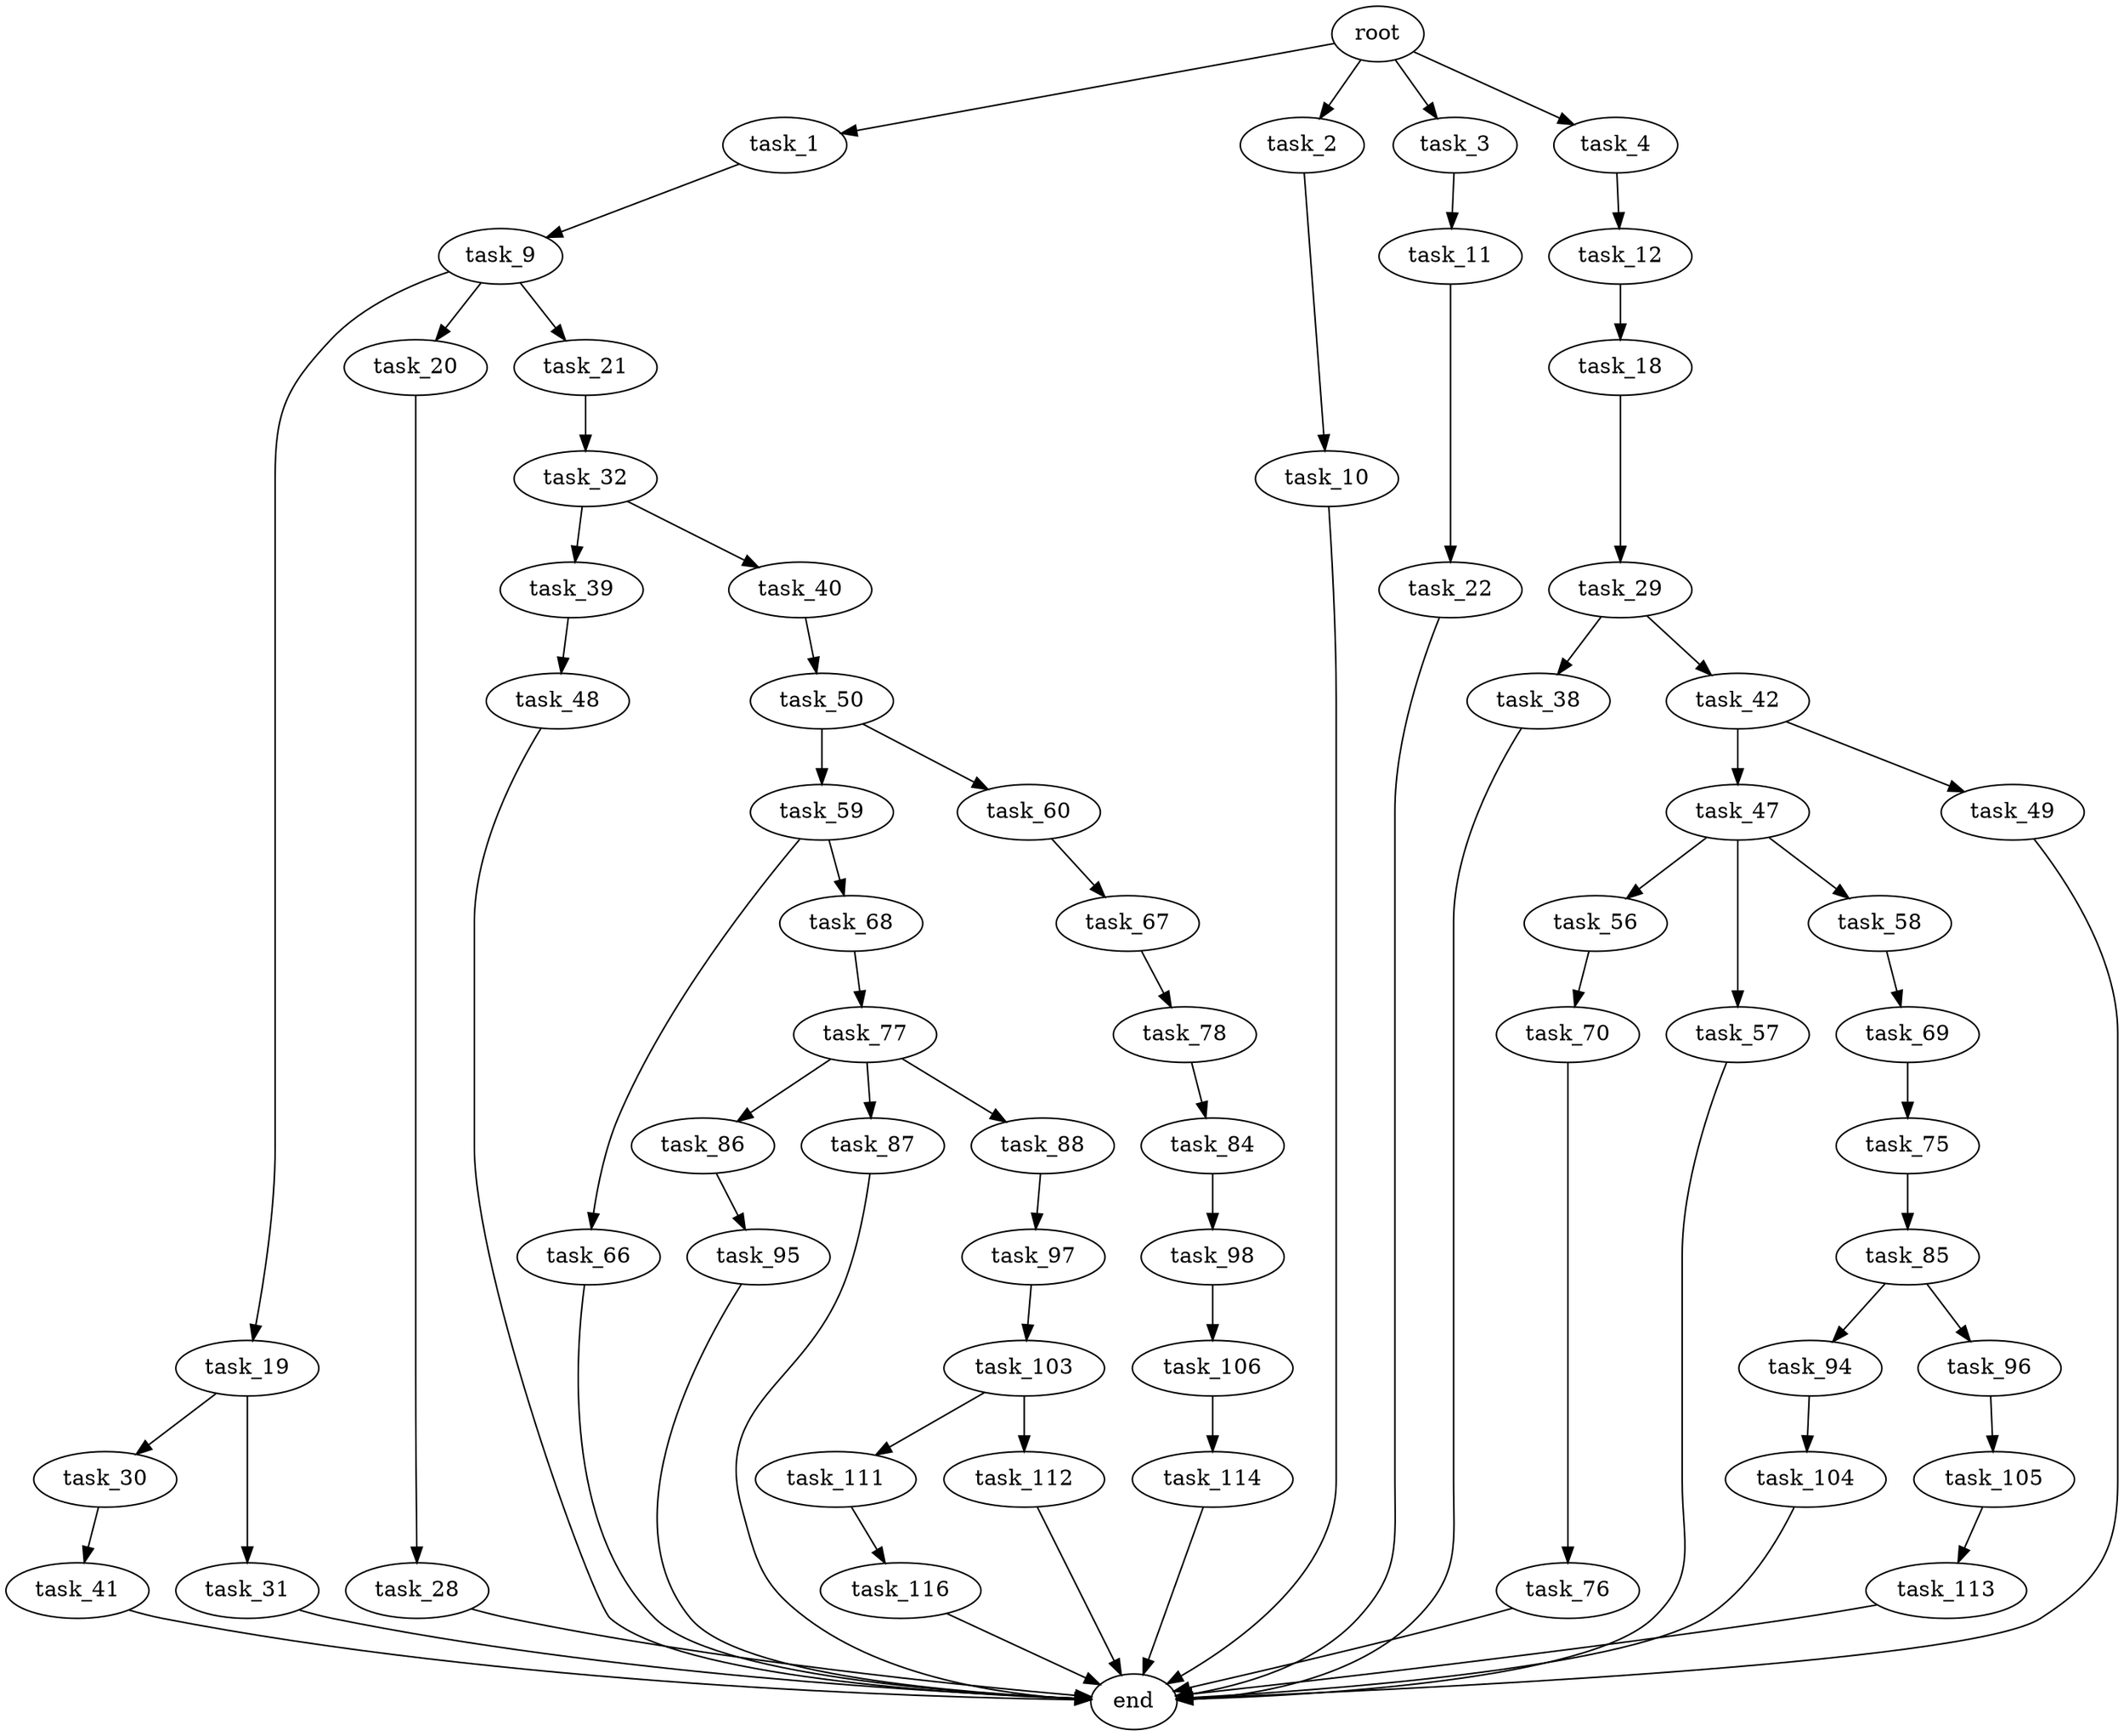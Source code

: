 digraph G {
  root [size="0.000000"];
  task_1 [size="549755813888.000000"];
  task_2 [size="28991029248.000000"];
  task_3 [size="549755813888.000000"];
  task_4 [size="8589934592.000000"];
  task_9 [size="1086278715.000000"];
  task_10 [size="34541800438.000000"];
  task_11 [size="137916292440.000000"];
  task_12 [size="87705680248.000000"];
  task_19 [size="11679936623.000000"];
  task_20 [size="7888059831.000000"];
  task_21 [size="21728458296.000000"];
  end [size="0.000000"];
  task_22 [size="198783142008.000000"];
  task_18 [size="368293445632.000000"];
  task_29 [size="252584605034.000000"];
  task_30 [size="145666780080.000000"];
  task_31 [size="148334920200.000000"];
  task_28 [size="8589934592.000000"];
  task_32 [size="13148543599.000000"];
  task_38 [size="41239065706.000000"];
  task_42 [size="767099266648.000000"];
  task_41 [size="134217728000.000000"];
  task_39 [size="1234645637.000000"];
  task_40 [size="69818375697.000000"];
  task_48 [size="19215577451.000000"];
  task_50 [size="1073741824000.000000"];
  task_47 [size="438523199764.000000"];
  task_49 [size="231928233984.000000"];
  task_56 [size="1073741824000.000000"];
  task_57 [size="8589934592.000000"];
  task_58 [size="8589934592.000000"];
  task_59 [size="22124245334.000000"];
  task_60 [size="2149767013.000000"];
  task_70 [size="134217728000.000000"];
  task_69 [size="1955968494.000000"];
  task_66 [size="1073741824000.000000"];
  task_68 [size="208997145239.000000"];
  task_67 [size="49822032561.000000"];
  task_78 [size="17939006071.000000"];
  task_77 [size="231928233984.000000"];
  task_75 [size="6876669259.000000"];
  task_76 [size="11362929844.000000"];
  task_85 [size="8589934592.000000"];
  task_86 [size="1290983010237.000000"];
  task_87 [size="6139891784.000000"];
  task_88 [size="5934612208.000000"];
  task_84 [size="549755813888.000000"];
  task_98 [size="22642124228.000000"];
  task_94 [size="6159870056.000000"];
  task_96 [size="368293445632.000000"];
  task_95 [size="3941354334.000000"];
  task_97 [size="68719476736.000000"];
  task_104 [size="7997746358.000000"];
  task_105 [size="9254458389.000000"];
  task_103 [size="863565401712.000000"];
  task_106 [size="16324442880.000000"];
  task_111 [size="68719476736.000000"];
  task_112 [size="134217728000.000000"];
  task_113 [size="7366577054.000000"];
  task_114 [size="366577301012.000000"];
  task_116 [size="28468681776.000000"];

  root -> task_1 [size="1.000000"];
  root -> task_2 [size="1.000000"];
  root -> task_3 [size="1.000000"];
  root -> task_4 [size="1.000000"];
  task_1 -> task_9 [size="536870912.000000"];
  task_2 -> task_10 [size="75497472.000000"];
  task_3 -> task_11 [size="536870912.000000"];
  task_4 -> task_12 [size="33554432.000000"];
  task_9 -> task_19 [size="33554432.000000"];
  task_9 -> task_20 [size="33554432.000000"];
  task_9 -> task_21 [size="33554432.000000"];
  task_10 -> end [size="1.000000"];
  task_11 -> task_22 [size="134217728.000000"];
  task_12 -> task_18 [size="411041792.000000"];
  task_19 -> task_30 [size="301989888.000000"];
  task_19 -> task_31 [size="301989888.000000"];
  task_20 -> task_28 [size="301989888.000000"];
  task_21 -> task_32 [size="33554432.000000"];
  task_22 -> end [size="1.000000"];
  task_18 -> task_29 [size="411041792.000000"];
  task_29 -> task_38 [size="209715200.000000"];
  task_29 -> task_42 [size="209715200.000000"];
  task_30 -> task_41 [size="134217728.000000"];
  task_31 -> end [size="1.000000"];
  task_28 -> end [size="1.000000"];
  task_32 -> task_39 [size="411041792.000000"];
  task_32 -> task_40 [size="411041792.000000"];
  task_38 -> end [size="1.000000"];
  task_42 -> task_47 [size="838860800.000000"];
  task_42 -> task_49 [size="838860800.000000"];
  task_41 -> end [size="1.000000"];
  task_39 -> task_48 [size="75497472.000000"];
  task_40 -> task_50 [size="75497472.000000"];
  task_48 -> end [size="1.000000"];
  task_50 -> task_59 [size="838860800.000000"];
  task_50 -> task_60 [size="838860800.000000"];
  task_47 -> task_56 [size="536870912.000000"];
  task_47 -> task_57 [size="536870912.000000"];
  task_47 -> task_58 [size="536870912.000000"];
  task_49 -> end [size="1.000000"];
  task_56 -> task_70 [size="838860800.000000"];
  task_57 -> end [size="1.000000"];
  task_58 -> task_69 [size="33554432.000000"];
  task_59 -> task_66 [size="679477248.000000"];
  task_59 -> task_68 [size="679477248.000000"];
  task_60 -> task_67 [size="75497472.000000"];
  task_70 -> task_76 [size="209715200.000000"];
  task_69 -> task_75 [size="33554432.000000"];
  task_66 -> end [size="1.000000"];
  task_68 -> task_77 [size="209715200.000000"];
  task_67 -> task_78 [size="75497472.000000"];
  task_78 -> task_84 [size="33554432.000000"];
  task_77 -> task_86 [size="301989888.000000"];
  task_77 -> task_87 [size="301989888.000000"];
  task_77 -> task_88 [size="301989888.000000"];
  task_75 -> task_85 [size="838860800.000000"];
  task_76 -> end [size="1.000000"];
  task_85 -> task_94 [size="33554432.000000"];
  task_85 -> task_96 [size="33554432.000000"];
  task_86 -> task_95 [size="838860800.000000"];
  task_87 -> end [size="1.000000"];
  task_88 -> task_97 [size="209715200.000000"];
  task_84 -> task_98 [size="536870912.000000"];
  task_98 -> task_106 [size="679477248.000000"];
  task_94 -> task_104 [size="134217728.000000"];
  task_96 -> task_105 [size="411041792.000000"];
  task_95 -> end [size="1.000000"];
  task_97 -> task_103 [size="134217728.000000"];
  task_104 -> end [size="1.000000"];
  task_105 -> task_113 [size="301989888.000000"];
  task_103 -> task_111 [size="536870912.000000"];
  task_103 -> task_112 [size="536870912.000000"];
  task_106 -> task_114 [size="536870912.000000"];
  task_111 -> task_116 [size="134217728.000000"];
  task_112 -> end [size="1.000000"];
  task_113 -> end [size="1.000000"];
  task_114 -> end [size="1.000000"];
  task_116 -> end [size="1.000000"];
}

